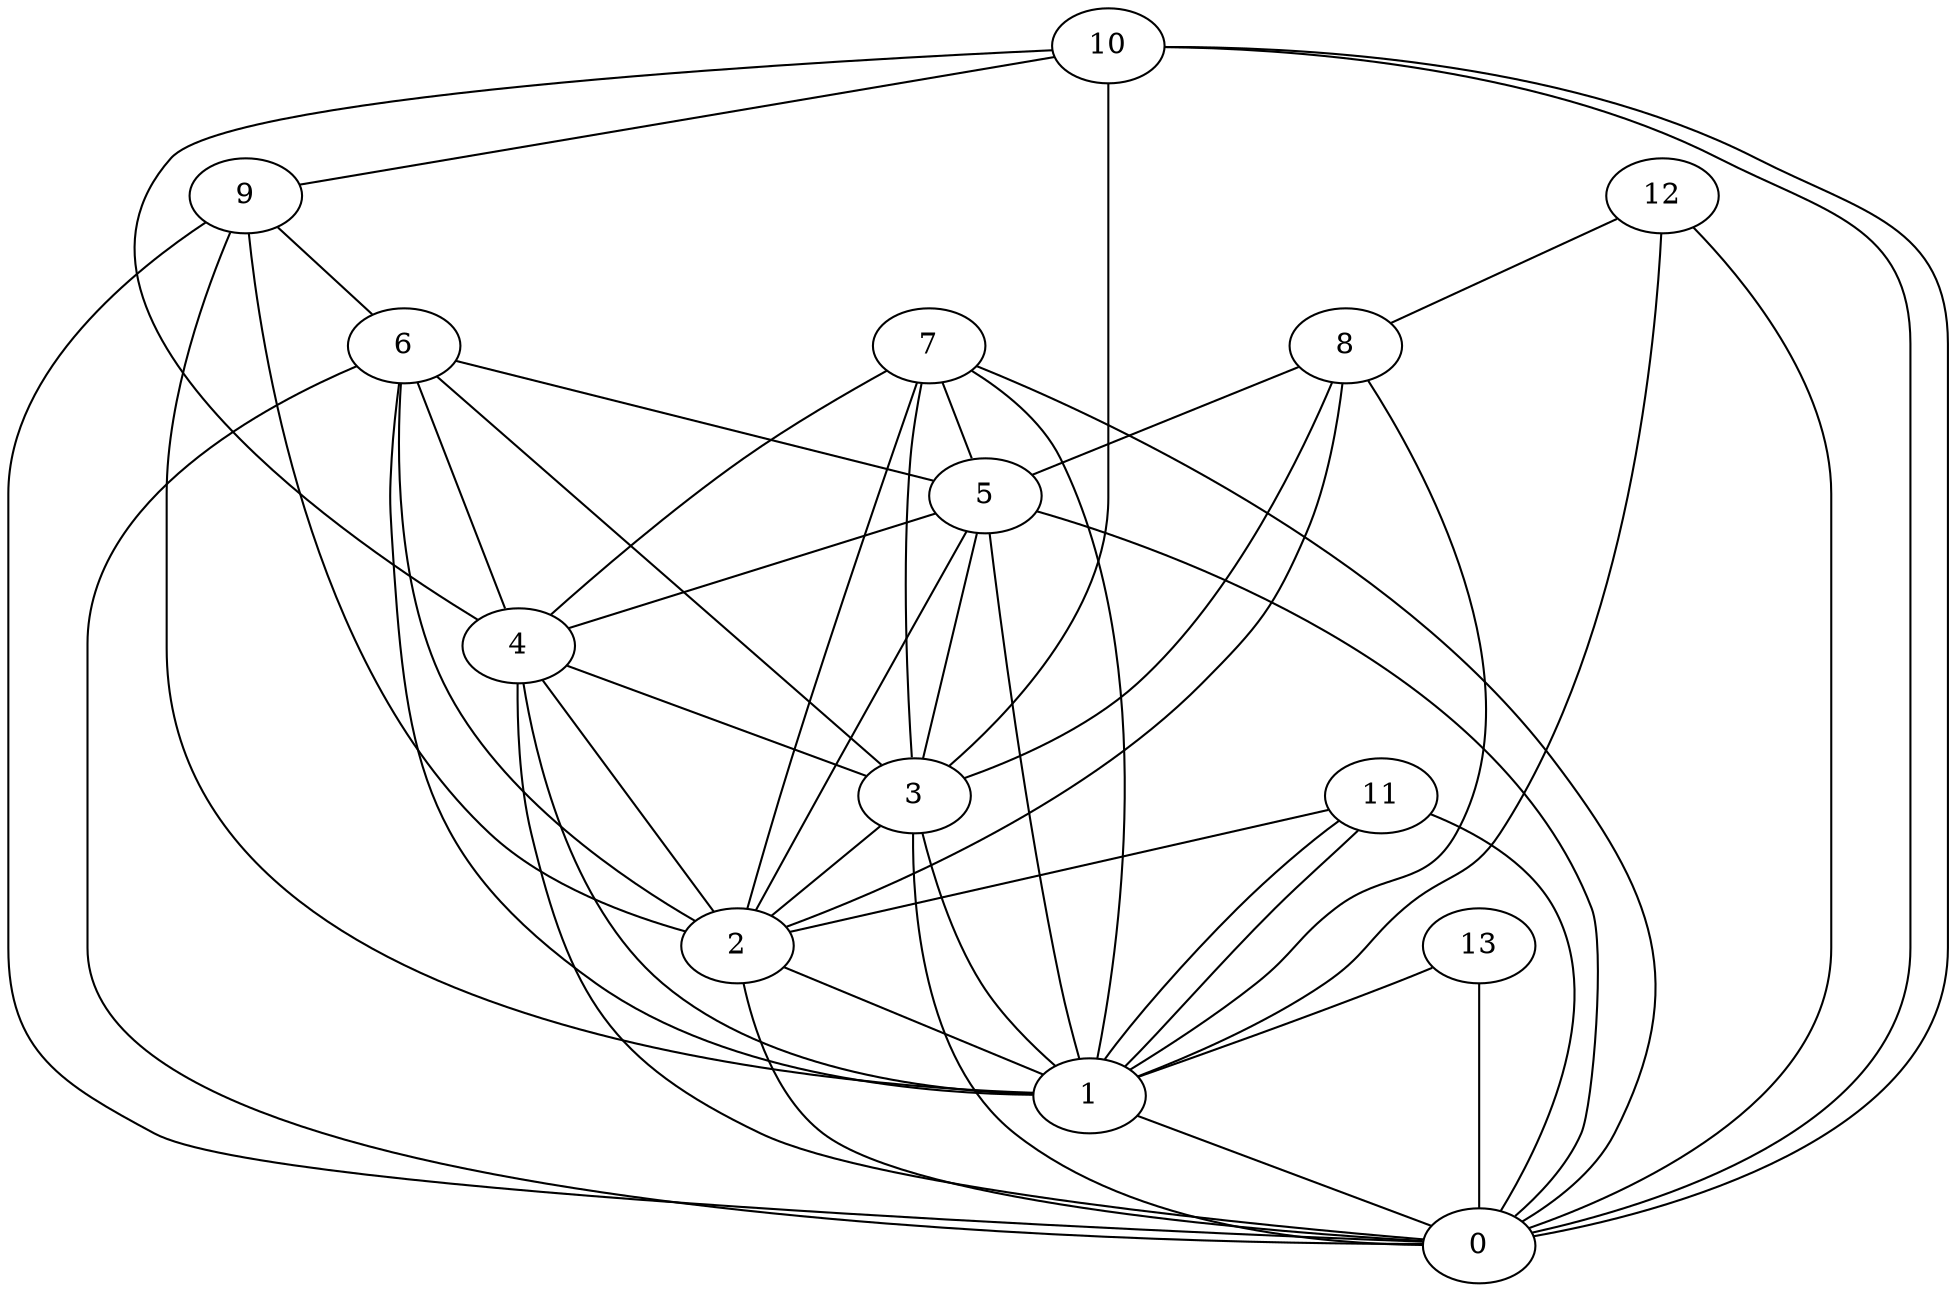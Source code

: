 graph G {
0;
1;
2;
3;
4;
5;
6;
7;
8;
9;
10;
11;
12;
13;
13--1 ;
13--0 ;
12--0 ;
12--8 ;
12--1 ;
11--1 ;
11--1 ;
11--2 ;
11--0 ;
10--4 ;
10--9 ;
10--0 ;
10--3 ;
10--0 ;
9--6 ;
9--1 ;
9--0 ;
9--2 ;
8--1 ;
8--2 ;
8--3 ;
8--5 ;
7--3 ;
7--0 ;
7--4 ;
7--5 ;
7--1 ;
7--2 ;
6--1 ;
6--0 ;
6--4 ;
6--2 ;
6--5 ;
6--3 ;
5--1 ;
5--4 ;
5--3 ;
5--0 ;
5--2 ;
4--1 ;
4--3 ;
4--2 ;
4--0 ;
3--1 ;
3--2 ;
3--0 ;
2--1 ;
2--0 ;
1--0 ;
}
